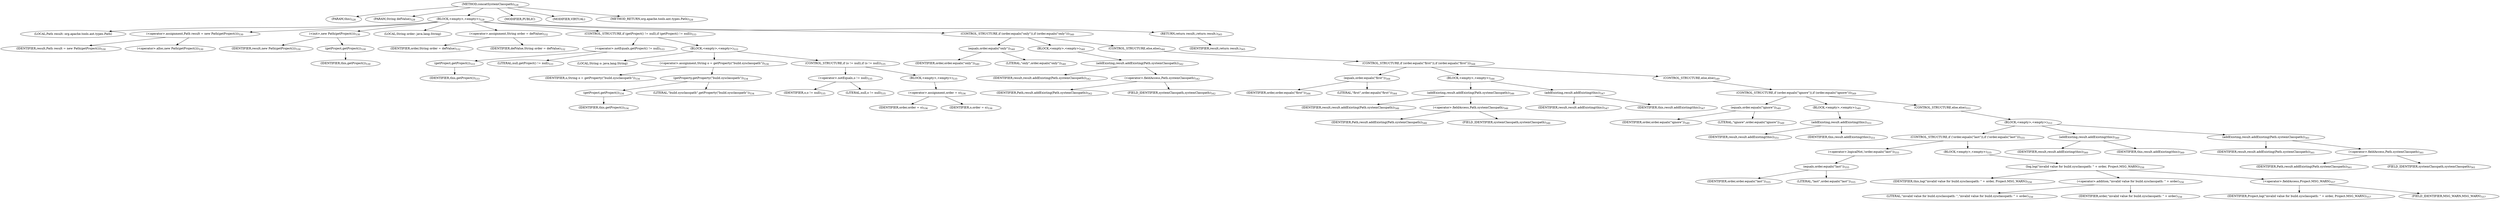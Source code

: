 digraph "concatSystemClasspath" {  
"1188" [label = <(METHOD,concatSystemClasspath)<SUB>528</SUB>> ]
"107" [label = <(PARAM,this)<SUB>528</SUB>> ]
"1189" [label = <(PARAM,String defValue)<SUB>528</SUB>> ]
"1190" [label = <(BLOCK,&lt;empty&gt;,&lt;empty&gt;)<SUB>528</SUB>> ]
"109" [label = <(LOCAL,Path result: org.apache.tools.ant.types.Path)> ]
"1191" [label = <(&lt;operator&gt;.assignment,Path result = new Path(getProject()))<SUB>530</SUB>> ]
"1192" [label = <(IDENTIFIER,result,Path result = new Path(getProject()))<SUB>530</SUB>> ]
"1193" [label = <(&lt;operator&gt;.alloc,new Path(getProject()))<SUB>530</SUB>> ]
"1194" [label = <(&lt;init&gt;,new Path(getProject()))<SUB>530</SUB>> ]
"108" [label = <(IDENTIFIER,result,new Path(getProject()))<SUB>530</SUB>> ]
"1195" [label = <(getProject,getProject())<SUB>530</SUB>> ]
"106" [label = <(IDENTIFIER,this,getProject())<SUB>530</SUB>> ]
"1196" [label = <(LOCAL,String order: java.lang.String)> ]
"1197" [label = <(&lt;operator&gt;.assignment,String order = defValue)<SUB>532</SUB>> ]
"1198" [label = <(IDENTIFIER,order,String order = defValue)<SUB>532</SUB>> ]
"1199" [label = <(IDENTIFIER,defValue,String order = defValue)<SUB>532</SUB>> ]
"1200" [label = <(CONTROL_STRUCTURE,if (getProject() != null),if (getProject() != null))<SUB>533</SUB>> ]
"1201" [label = <(&lt;operator&gt;.notEquals,getProject() != null)<SUB>533</SUB>> ]
"1202" [label = <(getProject,getProject())<SUB>533</SUB>> ]
"110" [label = <(IDENTIFIER,this,getProject())<SUB>533</SUB>> ]
"1203" [label = <(LITERAL,null,getProject() != null)<SUB>533</SUB>> ]
"1204" [label = <(BLOCK,&lt;empty&gt;,&lt;empty&gt;)<SUB>533</SUB>> ]
"1205" [label = <(LOCAL,String o: java.lang.String)> ]
"1206" [label = <(&lt;operator&gt;.assignment,String o = getProperty(&quot;build.sysclasspath&quot;))<SUB>534</SUB>> ]
"1207" [label = <(IDENTIFIER,o,String o = getProperty(&quot;build.sysclasspath&quot;))<SUB>534</SUB>> ]
"1208" [label = <(getProperty,getProperty(&quot;build.sysclasspath&quot;))<SUB>534</SUB>> ]
"1209" [label = <(getProject,getProject())<SUB>534</SUB>> ]
"111" [label = <(IDENTIFIER,this,getProject())<SUB>534</SUB>> ]
"1210" [label = <(LITERAL,&quot;build.sysclasspath&quot;,getProperty(&quot;build.sysclasspath&quot;))<SUB>534</SUB>> ]
"1211" [label = <(CONTROL_STRUCTURE,if (o != null),if (o != null))<SUB>535</SUB>> ]
"1212" [label = <(&lt;operator&gt;.notEquals,o != null)<SUB>535</SUB>> ]
"1213" [label = <(IDENTIFIER,o,o != null)<SUB>535</SUB>> ]
"1214" [label = <(LITERAL,null,o != null)<SUB>535</SUB>> ]
"1215" [label = <(BLOCK,&lt;empty&gt;,&lt;empty&gt;)<SUB>535</SUB>> ]
"1216" [label = <(&lt;operator&gt;.assignment,order = o)<SUB>536</SUB>> ]
"1217" [label = <(IDENTIFIER,order,order = o)<SUB>536</SUB>> ]
"1218" [label = <(IDENTIFIER,o,order = o)<SUB>536</SUB>> ]
"1219" [label = <(CONTROL_STRUCTURE,if (order.equals(&quot;only&quot;)),if (order.equals(&quot;only&quot;)))<SUB>540</SUB>> ]
"1220" [label = <(equals,order.equals(&quot;only&quot;))<SUB>540</SUB>> ]
"1221" [label = <(IDENTIFIER,order,order.equals(&quot;only&quot;))<SUB>540</SUB>> ]
"1222" [label = <(LITERAL,&quot;only&quot;,order.equals(&quot;only&quot;))<SUB>540</SUB>> ]
"1223" [label = <(BLOCK,&lt;empty&gt;,&lt;empty&gt;)<SUB>540</SUB>> ]
"1224" [label = <(addExisting,result.addExisting(Path.systemClasspath))<SUB>542</SUB>> ]
"1225" [label = <(IDENTIFIER,result,result.addExisting(Path.systemClasspath))<SUB>542</SUB>> ]
"1226" [label = <(&lt;operator&gt;.fieldAccess,Path.systemClasspath)<SUB>542</SUB>> ]
"1227" [label = <(IDENTIFIER,Path,result.addExisting(Path.systemClasspath))<SUB>542</SUB>> ]
"1228" [label = <(FIELD_IDENTIFIER,systemClasspath,systemClasspath)<SUB>542</SUB>> ]
"1229" [label = <(CONTROL_STRUCTURE,else,else)<SUB>544</SUB>> ]
"1230" [label = <(CONTROL_STRUCTURE,if (order.equals(&quot;first&quot;)),if (order.equals(&quot;first&quot;)))<SUB>544</SUB>> ]
"1231" [label = <(equals,order.equals(&quot;first&quot;))<SUB>544</SUB>> ]
"1232" [label = <(IDENTIFIER,order,order.equals(&quot;first&quot;))<SUB>544</SUB>> ]
"1233" [label = <(LITERAL,&quot;first&quot;,order.equals(&quot;first&quot;))<SUB>544</SUB>> ]
"1234" [label = <(BLOCK,&lt;empty&gt;,&lt;empty&gt;)<SUB>544</SUB>> ]
"1235" [label = <(addExisting,result.addExisting(Path.systemClasspath))<SUB>546</SUB>> ]
"1236" [label = <(IDENTIFIER,result,result.addExisting(Path.systemClasspath))<SUB>546</SUB>> ]
"1237" [label = <(&lt;operator&gt;.fieldAccess,Path.systemClasspath)<SUB>546</SUB>> ]
"1238" [label = <(IDENTIFIER,Path,result.addExisting(Path.systemClasspath))<SUB>546</SUB>> ]
"1239" [label = <(FIELD_IDENTIFIER,systemClasspath,systemClasspath)<SUB>546</SUB>> ]
"1240" [label = <(addExisting,result.addExisting(this))<SUB>547</SUB>> ]
"1241" [label = <(IDENTIFIER,result,result.addExisting(this))<SUB>547</SUB>> ]
"112" [label = <(IDENTIFIER,this,result.addExisting(this))<SUB>547</SUB>> ]
"1242" [label = <(CONTROL_STRUCTURE,else,else)<SUB>549</SUB>> ]
"1243" [label = <(CONTROL_STRUCTURE,if (order.equals(&quot;ignore&quot;)),if (order.equals(&quot;ignore&quot;)))<SUB>549</SUB>> ]
"1244" [label = <(equals,order.equals(&quot;ignore&quot;))<SUB>549</SUB>> ]
"1245" [label = <(IDENTIFIER,order,order.equals(&quot;ignore&quot;))<SUB>549</SUB>> ]
"1246" [label = <(LITERAL,&quot;ignore&quot;,order.equals(&quot;ignore&quot;))<SUB>549</SUB>> ]
"1247" [label = <(BLOCK,&lt;empty&gt;,&lt;empty&gt;)<SUB>549</SUB>> ]
"1248" [label = <(addExisting,result.addExisting(this))<SUB>551</SUB>> ]
"1249" [label = <(IDENTIFIER,result,result.addExisting(this))<SUB>551</SUB>> ]
"113" [label = <(IDENTIFIER,this,result.addExisting(this))<SUB>551</SUB>> ]
"1250" [label = <(CONTROL_STRUCTURE,else,else)<SUB>553</SUB>> ]
"1251" [label = <(BLOCK,&lt;empty&gt;,&lt;empty&gt;)<SUB>553</SUB>> ]
"1252" [label = <(CONTROL_STRUCTURE,if (!order.equals(&quot;last&quot;)),if (!order.equals(&quot;last&quot;)))<SUB>555</SUB>> ]
"1253" [label = <(&lt;operator&gt;.logicalNot,!order.equals(&quot;last&quot;))<SUB>555</SUB>> ]
"1254" [label = <(equals,order.equals(&quot;last&quot;))<SUB>555</SUB>> ]
"1255" [label = <(IDENTIFIER,order,order.equals(&quot;last&quot;))<SUB>555</SUB>> ]
"1256" [label = <(LITERAL,&quot;last&quot;,order.equals(&quot;last&quot;))<SUB>555</SUB>> ]
"1257" [label = <(BLOCK,&lt;empty&gt;,&lt;empty&gt;)<SUB>555</SUB>> ]
"1258" [label = <(log,log(&quot;invalid value for build.sysclasspath: &quot; + order, Project.MSG_WARN))<SUB>556</SUB>> ]
"114" [label = <(IDENTIFIER,this,log(&quot;invalid value for build.sysclasspath: &quot; + order, Project.MSG_WARN))<SUB>556</SUB>> ]
"1259" [label = <(&lt;operator&gt;.addition,&quot;invalid value for build.sysclasspath: &quot; + order)<SUB>556</SUB>> ]
"1260" [label = <(LITERAL,&quot;invalid value for build.sysclasspath: &quot;,&quot;invalid value for build.sysclasspath: &quot; + order)<SUB>556</SUB>> ]
"1261" [label = <(IDENTIFIER,order,&quot;invalid value for build.sysclasspath: &quot; + order)<SUB>556</SUB>> ]
"1262" [label = <(&lt;operator&gt;.fieldAccess,Project.MSG_WARN)<SUB>557</SUB>> ]
"1263" [label = <(IDENTIFIER,Project,log(&quot;invalid value for build.sysclasspath: &quot; + order, Project.MSG_WARN))<SUB>557</SUB>> ]
"1264" [label = <(FIELD_IDENTIFIER,MSG_WARN,MSG_WARN)<SUB>557</SUB>> ]
"1265" [label = <(addExisting,result.addExisting(this))<SUB>560</SUB>> ]
"1266" [label = <(IDENTIFIER,result,result.addExisting(this))<SUB>560</SUB>> ]
"115" [label = <(IDENTIFIER,this,result.addExisting(this))<SUB>560</SUB>> ]
"1267" [label = <(addExisting,result.addExisting(Path.systemClasspath))<SUB>561</SUB>> ]
"1268" [label = <(IDENTIFIER,result,result.addExisting(Path.systemClasspath))<SUB>561</SUB>> ]
"1269" [label = <(&lt;operator&gt;.fieldAccess,Path.systemClasspath)<SUB>561</SUB>> ]
"1270" [label = <(IDENTIFIER,Path,result.addExisting(Path.systemClasspath))<SUB>561</SUB>> ]
"1271" [label = <(FIELD_IDENTIFIER,systemClasspath,systemClasspath)<SUB>561</SUB>> ]
"1272" [label = <(RETURN,return result;,return result;)<SUB>565</SUB>> ]
"1273" [label = <(IDENTIFIER,result,return result;)<SUB>565</SUB>> ]
"1274" [label = <(MODIFIER,PUBLIC)> ]
"1275" [label = <(MODIFIER,VIRTUAL)> ]
"1276" [label = <(METHOD_RETURN,org.apache.tools.ant.types.Path)<SUB>528</SUB>> ]
  "1188" -> "107" 
  "1188" -> "1189" 
  "1188" -> "1190" 
  "1188" -> "1274" 
  "1188" -> "1275" 
  "1188" -> "1276" 
  "1190" -> "109" 
  "1190" -> "1191" 
  "1190" -> "1194" 
  "1190" -> "1196" 
  "1190" -> "1197" 
  "1190" -> "1200" 
  "1190" -> "1219" 
  "1190" -> "1272" 
  "1191" -> "1192" 
  "1191" -> "1193" 
  "1194" -> "108" 
  "1194" -> "1195" 
  "1195" -> "106" 
  "1197" -> "1198" 
  "1197" -> "1199" 
  "1200" -> "1201" 
  "1200" -> "1204" 
  "1201" -> "1202" 
  "1201" -> "1203" 
  "1202" -> "110" 
  "1204" -> "1205" 
  "1204" -> "1206" 
  "1204" -> "1211" 
  "1206" -> "1207" 
  "1206" -> "1208" 
  "1208" -> "1209" 
  "1208" -> "1210" 
  "1209" -> "111" 
  "1211" -> "1212" 
  "1211" -> "1215" 
  "1212" -> "1213" 
  "1212" -> "1214" 
  "1215" -> "1216" 
  "1216" -> "1217" 
  "1216" -> "1218" 
  "1219" -> "1220" 
  "1219" -> "1223" 
  "1219" -> "1229" 
  "1220" -> "1221" 
  "1220" -> "1222" 
  "1223" -> "1224" 
  "1224" -> "1225" 
  "1224" -> "1226" 
  "1226" -> "1227" 
  "1226" -> "1228" 
  "1229" -> "1230" 
  "1230" -> "1231" 
  "1230" -> "1234" 
  "1230" -> "1242" 
  "1231" -> "1232" 
  "1231" -> "1233" 
  "1234" -> "1235" 
  "1234" -> "1240" 
  "1235" -> "1236" 
  "1235" -> "1237" 
  "1237" -> "1238" 
  "1237" -> "1239" 
  "1240" -> "1241" 
  "1240" -> "112" 
  "1242" -> "1243" 
  "1243" -> "1244" 
  "1243" -> "1247" 
  "1243" -> "1250" 
  "1244" -> "1245" 
  "1244" -> "1246" 
  "1247" -> "1248" 
  "1248" -> "1249" 
  "1248" -> "113" 
  "1250" -> "1251" 
  "1251" -> "1252" 
  "1251" -> "1265" 
  "1251" -> "1267" 
  "1252" -> "1253" 
  "1252" -> "1257" 
  "1253" -> "1254" 
  "1254" -> "1255" 
  "1254" -> "1256" 
  "1257" -> "1258" 
  "1258" -> "114" 
  "1258" -> "1259" 
  "1258" -> "1262" 
  "1259" -> "1260" 
  "1259" -> "1261" 
  "1262" -> "1263" 
  "1262" -> "1264" 
  "1265" -> "1266" 
  "1265" -> "115" 
  "1267" -> "1268" 
  "1267" -> "1269" 
  "1269" -> "1270" 
  "1269" -> "1271" 
  "1272" -> "1273" 
}
